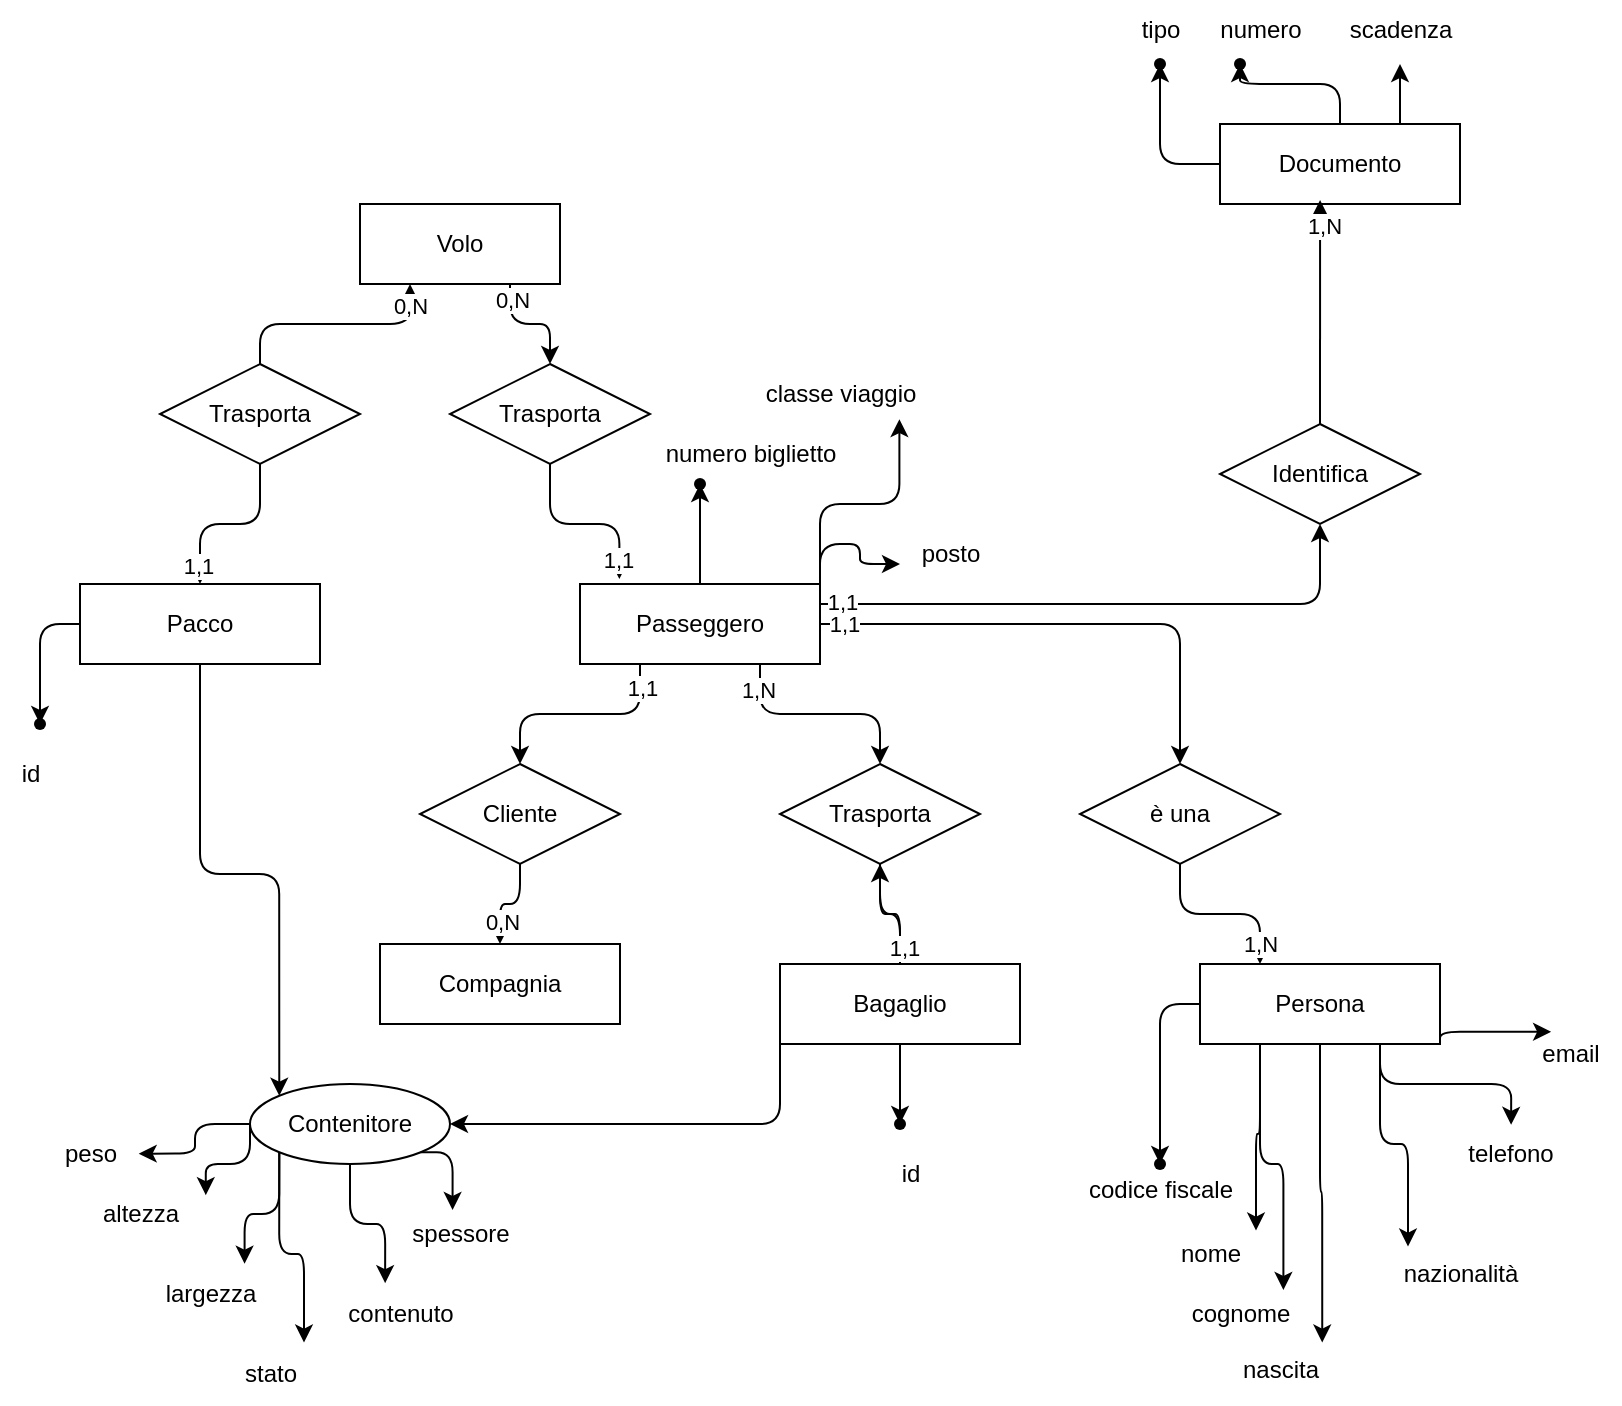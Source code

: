 <mxfile version="26.0.5">
  <diagram name="Page-1" id="YsuCL7h94WzehlAVwKo4">
    <mxGraphModel dx="659" dy="946" grid="1" gridSize="10" guides="1" tooltips="1" connect="1" arrows="1" fold="1" page="1" pageScale="1" pageWidth="850" pageHeight="1100" math="0" shadow="0">
      <root>
        <mxCell id="0" />
        <mxCell id="1" parent="0" />
        <mxCell id="87M5MBBCxFnqLgaria4e-21" style="edgeStyle=orthogonalEdgeStyle;orthogonalLoop=1;jettySize=auto;html=1;exitX=0.75;exitY=1;exitDx=0;exitDy=0;entryX=0.5;entryY=0;entryDx=0;entryDy=0;" edge="1" parent="1" source="87M5MBBCxFnqLgaria4e-1" target="87M5MBBCxFnqLgaria4e-10">
          <mxGeometry relative="1" as="geometry" />
        </mxCell>
        <mxCell id="87M5MBBCxFnqLgaria4e-89" value="0,N" style="edgeLabel;html=1;align=center;verticalAlign=middle;resizable=0;points=[];" vertex="1" connectable="0" parent="87M5MBBCxFnqLgaria4e-21">
          <mxGeometry x="-0.729" y="1" relative="1" as="geometry">
            <mxPoint as="offset" />
          </mxGeometry>
        </mxCell>
        <mxCell id="87M5MBBCxFnqLgaria4e-1" value="Volo" style="whiteSpace=wrap;html=1;align=center;rounded=0;" vertex="1" parent="1">
          <mxGeometry x="200" y="180" width="100" height="40" as="geometry" />
        </mxCell>
        <mxCell id="87M5MBBCxFnqLgaria4e-29" value="" style="edgeStyle=orthogonalEdgeStyle;orthogonalLoop=1;jettySize=auto;html=1;" edge="1" parent="1" source="87M5MBBCxFnqLgaria4e-2" target="87M5MBBCxFnqLgaria4e-28">
          <mxGeometry relative="1" as="geometry" />
        </mxCell>
        <mxCell id="87M5MBBCxFnqLgaria4e-47" style="edgeStyle=orthogonalEdgeStyle;orthogonalLoop=1;jettySize=auto;html=1;exitX=0.5;exitY=1;exitDx=0;exitDy=0;entryX=0;entryY=0;entryDx=0;entryDy=0;" edge="1" parent="1" source="87M5MBBCxFnqLgaria4e-2" target="87M5MBBCxFnqLgaria4e-45">
          <mxGeometry relative="1" as="geometry" />
        </mxCell>
        <mxCell id="87M5MBBCxFnqLgaria4e-2" value="Pacco" style="whiteSpace=wrap;html=1;rounded=0;" vertex="1" parent="1">
          <mxGeometry x="60" y="370" width="120" height="40" as="geometry" />
        </mxCell>
        <mxCell id="87M5MBBCxFnqLgaria4e-3" value="Compagnia" style="whiteSpace=wrap;html=1;rounded=0;" vertex="1" parent="1">
          <mxGeometry x="210" y="550" width="120" height="40" as="geometry" />
        </mxCell>
        <mxCell id="87M5MBBCxFnqLgaria4e-44" value="" style="edgeStyle=orthogonalEdgeStyle;orthogonalLoop=1;jettySize=auto;html=1;" edge="1" parent="1" source="87M5MBBCxFnqLgaria4e-4" target="87M5MBBCxFnqLgaria4e-43">
          <mxGeometry relative="1" as="geometry" />
        </mxCell>
        <mxCell id="87M5MBBCxFnqLgaria4e-48" style="edgeStyle=orthogonalEdgeStyle;orthogonalLoop=1;jettySize=auto;html=1;exitX=0;exitY=1;exitDx=0;exitDy=0;entryX=1;entryY=0.5;entryDx=0;entryDy=0;" edge="1" parent="1" source="87M5MBBCxFnqLgaria4e-4" target="87M5MBBCxFnqLgaria4e-45">
          <mxGeometry relative="1" as="geometry" />
        </mxCell>
        <mxCell id="87M5MBBCxFnqLgaria4e-95" value="" style="edgeStyle=orthogonalEdgeStyle;orthogonalLoop=1;jettySize=auto;html=1;" edge="1" parent="1" source="87M5MBBCxFnqLgaria4e-4" target="87M5MBBCxFnqLgaria4e-12">
          <mxGeometry relative="1" as="geometry" />
        </mxCell>
        <mxCell id="87M5MBBCxFnqLgaria4e-4" value="Bagaglio" style="whiteSpace=wrap;html=1;rounded=0;" vertex="1" parent="1">
          <mxGeometry x="410" y="560" width="120" height="40" as="geometry" />
        </mxCell>
        <mxCell id="87M5MBBCxFnqLgaria4e-16" style="edgeStyle=orthogonalEdgeStyle;orthogonalLoop=1;jettySize=auto;html=1;exitX=0.75;exitY=1;exitDx=0;exitDy=0;entryX=0.5;entryY=0;entryDx=0;entryDy=0;" edge="1" parent="1" source="87M5MBBCxFnqLgaria4e-5" target="87M5MBBCxFnqLgaria4e-12">
          <mxGeometry relative="1" as="geometry" />
        </mxCell>
        <mxCell id="87M5MBBCxFnqLgaria4e-96" value="1,N" style="edgeLabel;html=1;align=center;verticalAlign=middle;resizable=0;points=[];" vertex="1" connectable="0" parent="87M5MBBCxFnqLgaria4e-16">
          <mxGeometry x="-0.764" y="-1" relative="1" as="geometry">
            <mxPoint as="offset" />
          </mxGeometry>
        </mxCell>
        <mxCell id="87M5MBBCxFnqLgaria4e-17" style="edgeStyle=orthogonalEdgeStyle;orthogonalLoop=1;jettySize=auto;html=1;exitX=0.25;exitY=1;exitDx=0;exitDy=0;entryX=0.5;entryY=0;entryDx=0;entryDy=0;" edge="1" parent="1" source="87M5MBBCxFnqLgaria4e-5" target="87M5MBBCxFnqLgaria4e-11">
          <mxGeometry relative="1" as="geometry" />
        </mxCell>
        <mxCell id="87M5MBBCxFnqLgaria4e-92" value="1,1" style="edgeLabel;html=1;align=center;verticalAlign=middle;resizable=0;points=[];" vertex="1" connectable="0" parent="87M5MBBCxFnqLgaria4e-17">
          <mxGeometry x="-0.795" y="1" relative="1" as="geometry">
            <mxPoint as="offset" />
          </mxGeometry>
        </mxCell>
        <mxCell id="87M5MBBCxFnqLgaria4e-24" style="edgeStyle=orthogonalEdgeStyle;orthogonalLoop=1;jettySize=auto;html=1;exitX=1;exitY=0.5;exitDx=0;exitDy=0;entryX=0.5;entryY=0;entryDx=0;entryDy=0;" edge="1" parent="1" source="87M5MBBCxFnqLgaria4e-5" target="87M5MBBCxFnqLgaria4e-13">
          <mxGeometry relative="1" as="geometry" />
        </mxCell>
        <mxCell id="87M5MBBCxFnqLgaria4e-97" value="1,1" style="edgeLabel;html=1;align=center;verticalAlign=middle;resizable=0;points=[];" vertex="1" connectable="0" parent="87M5MBBCxFnqLgaria4e-24">
          <mxGeometry x="-0.902" relative="1" as="geometry">
            <mxPoint as="offset" />
          </mxGeometry>
        </mxCell>
        <mxCell id="87M5MBBCxFnqLgaria4e-26" style="edgeStyle=orthogonalEdgeStyle;orthogonalLoop=1;jettySize=auto;html=1;exitX=1;exitY=0.25;exitDx=0;exitDy=0;entryX=0.5;entryY=1;entryDx=0;entryDy=0;" edge="1" parent="1" source="87M5MBBCxFnqLgaria4e-5" target="87M5MBBCxFnqLgaria4e-14">
          <mxGeometry relative="1" as="geometry" />
        </mxCell>
        <mxCell id="87M5MBBCxFnqLgaria4e-99" value="&lt;div&gt;1,1&lt;/div&gt;" style="edgeLabel;html=1;align=center;verticalAlign=middle;resizable=0;points=[];" vertex="1" connectable="0" parent="87M5MBBCxFnqLgaria4e-26">
          <mxGeometry x="-0.923" y="1" relative="1" as="geometry">
            <mxPoint as="offset" />
          </mxGeometry>
        </mxCell>
        <mxCell id="87M5MBBCxFnqLgaria4e-81" value="" style="edgeStyle=orthogonalEdgeStyle;orthogonalLoop=1;jettySize=auto;html=1;" edge="1" parent="1" source="87M5MBBCxFnqLgaria4e-5" target="87M5MBBCxFnqLgaria4e-80">
          <mxGeometry relative="1" as="geometry" />
        </mxCell>
        <mxCell id="87M5MBBCxFnqLgaria4e-5" value="Passeggero" style="whiteSpace=wrap;html=1;rounded=0;" vertex="1" parent="1">
          <mxGeometry x="310" y="370" width="120" height="40" as="geometry" />
        </mxCell>
        <mxCell id="87M5MBBCxFnqLgaria4e-57" value="" style="edgeStyle=orthogonalEdgeStyle;orthogonalLoop=1;jettySize=auto;html=1;" edge="1" parent="1" source="87M5MBBCxFnqLgaria4e-6" target="87M5MBBCxFnqLgaria4e-56">
          <mxGeometry relative="1" as="geometry" />
        </mxCell>
        <mxCell id="87M5MBBCxFnqLgaria4e-59" value="" style="edgeStyle=orthogonalEdgeStyle;orthogonalLoop=1;jettySize=auto;html=1;" edge="1" parent="1" source="87M5MBBCxFnqLgaria4e-6" target="87M5MBBCxFnqLgaria4e-58">
          <mxGeometry relative="1" as="geometry" />
        </mxCell>
        <mxCell id="87M5MBBCxFnqLgaria4e-61" style="edgeStyle=orthogonalEdgeStyle;orthogonalLoop=1;jettySize=auto;html=1;exitX=0.75;exitY=0;exitDx=0;exitDy=0;" edge="1" parent="1" source="87M5MBBCxFnqLgaria4e-6">
          <mxGeometry relative="1" as="geometry">
            <mxPoint x="720" y="110" as="targetPoint" />
          </mxGeometry>
        </mxCell>
        <mxCell id="87M5MBBCxFnqLgaria4e-6" value="Documento" style="whiteSpace=wrap;html=1;rounded=0;" vertex="1" parent="1">
          <mxGeometry x="630" y="140" width="120" height="40" as="geometry" />
        </mxCell>
        <mxCell id="87M5MBBCxFnqLgaria4e-64" value="" style="edgeStyle=orthogonalEdgeStyle;orthogonalLoop=1;jettySize=auto;html=1;" edge="1" parent="1" source="87M5MBBCxFnqLgaria4e-7" target="87M5MBBCxFnqLgaria4e-63">
          <mxGeometry relative="1" as="geometry" />
        </mxCell>
        <mxCell id="87M5MBBCxFnqLgaria4e-7" value="Persona" style="whiteSpace=wrap;html=1;rounded=0;" vertex="1" parent="1">
          <mxGeometry x="620" y="560" width="120" height="40" as="geometry" />
        </mxCell>
        <mxCell id="87M5MBBCxFnqLgaria4e-19" style="edgeStyle=orthogonalEdgeStyle;orthogonalLoop=1;jettySize=auto;html=1;exitX=0.5;exitY=1;exitDx=0;exitDy=0;entryX=0.5;entryY=0;entryDx=0;entryDy=0;" edge="1" parent="1" source="87M5MBBCxFnqLgaria4e-9" target="87M5MBBCxFnqLgaria4e-2">
          <mxGeometry relative="1" as="geometry" />
        </mxCell>
        <mxCell id="87M5MBBCxFnqLgaria4e-91" value="1,1" style="edgeLabel;html=1;align=center;verticalAlign=middle;resizable=0;points=[];" vertex="1" connectable="0" parent="87M5MBBCxFnqLgaria4e-19">
          <mxGeometry x="0.794" y="-1" relative="1" as="geometry">
            <mxPoint as="offset" />
          </mxGeometry>
        </mxCell>
        <mxCell id="87M5MBBCxFnqLgaria4e-20" style="edgeStyle=orthogonalEdgeStyle;orthogonalLoop=1;jettySize=auto;html=1;exitX=0.5;exitY=0;exitDx=0;exitDy=0;entryX=0.25;entryY=1;entryDx=0;entryDy=0;" edge="1" parent="1" source="87M5MBBCxFnqLgaria4e-9" target="87M5MBBCxFnqLgaria4e-1">
          <mxGeometry relative="1" as="geometry" />
        </mxCell>
        <mxCell id="87M5MBBCxFnqLgaria4e-90" value="0,N" style="edgeLabel;html=1;align=center;verticalAlign=middle;resizable=0;points=[];" vertex="1" connectable="0" parent="87M5MBBCxFnqLgaria4e-20">
          <mxGeometry x="0.809" relative="1" as="geometry">
            <mxPoint as="offset" />
          </mxGeometry>
        </mxCell>
        <mxCell id="87M5MBBCxFnqLgaria4e-9" value="Trasporta" style="shape=rhombus;perimeter=rhombusPerimeter;whiteSpace=wrap;html=1;align=center;" vertex="1" parent="1">
          <mxGeometry x="100" y="260" width="100" height="50" as="geometry" />
        </mxCell>
        <mxCell id="87M5MBBCxFnqLgaria4e-22" style="edgeStyle=orthogonalEdgeStyle;orthogonalLoop=1;jettySize=auto;html=1;exitX=0.5;exitY=1;exitDx=0;exitDy=0;entryX=0.164;entryY=-0.061;entryDx=0;entryDy=0;entryPerimeter=0;" edge="1" parent="1" source="87M5MBBCxFnqLgaria4e-10" target="87M5MBBCxFnqLgaria4e-5">
          <mxGeometry relative="1" as="geometry" />
        </mxCell>
        <mxCell id="87M5MBBCxFnqLgaria4e-88" value="1,1" style="edgeLabel;html=1;align=center;verticalAlign=middle;resizable=0;points=[];" vertex="1" connectable="0" parent="87M5MBBCxFnqLgaria4e-22">
          <mxGeometry x="0.79" y="-1" relative="1" as="geometry">
            <mxPoint as="offset" />
          </mxGeometry>
        </mxCell>
        <mxCell id="87M5MBBCxFnqLgaria4e-10" value="Trasporta" style="shape=rhombus;perimeter=rhombusPerimeter;whiteSpace=wrap;html=1;align=center;" vertex="1" parent="1">
          <mxGeometry x="245" y="260" width="100" height="50" as="geometry" />
        </mxCell>
        <mxCell id="87M5MBBCxFnqLgaria4e-18" style="edgeStyle=orthogonalEdgeStyle;orthogonalLoop=1;jettySize=auto;html=1;exitX=0.5;exitY=1;exitDx=0;exitDy=0;entryX=0.5;entryY=0;entryDx=0;entryDy=0;" edge="1" parent="1" source="87M5MBBCxFnqLgaria4e-11" target="87M5MBBCxFnqLgaria4e-3">
          <mxGeometry relative="1" as="geometry" />
        </mxCell>
        <mxCell id="87M5MBBCxFnqLgaria4e-93" value="0,N" style="edgeLabel;html=1;align=center;verticalAlign=middle;resizable=0;points=[];" vertex="1" connectable="0" parent="87M5MBBCxFnqLgaria4e-18">
          <mxGeometry x="0.537" y="1" relative="1" as="geometry">
            <mxPoint as="offset" />
          </mxGeometry>
        </mxCell>
        <mxCell id="87M5MBBCxFnqLgaria4e-11" value="Cliente" style="shape=rhombus;perimeter=rhombusPerimeter;whiteSpace=wrap;html=1;align=center;" vertex="1" parent="1">
          <mxGeometry x="230" y="460" width="100" height="50" as="geometry" />
        </mxCell>
        <mxCell id="87M5MBBCxFnqLgaria4e-23" style="edgeStyle=orthogonalEdgeStyle;orthogonalLoop=1;jettySize=auto;html=1;exitX=0.5;exitY=1;exitDx=0;exitDy=0;entryX=0.5;entryY=0;entryDx=0;entryDy=0;" edge="1" parent="1" source="87M5MBBCxFnqLgaria4e-12" target="87M5MBBCxFnqLgaria4e-4">
          <mxGeometry relative="1" as="geometry" />
        </mxCell>
        <mxCell id="87M5MBBCxFnqLgaria4e-94" value="1,1" style="edgeLabel;html=1;align=center;verticalAlign=middle;resizable=0;points=[];" vertex="1" connectable="0" parent="87M5MBBCxFnqLgaria4e-23">
          <mxGeometry x="0.738" y="2" relative="1" as="geometry">
            <mxPoint as="offset" />
          </mxGeometry>
        </mxCell>
        <mxCell id="87M5MBBCxFnqLgaria4e-12" value="Trasporta" style="shape=rhombus;perimeter=rhombusPerimeter;whiteSpace=wrap;html=1;align=center;" vertex="1" parent="1">
          <mxGeometry x="410" y="460" width="100" height="50" as="geometry" />
        </mxCell>
        <mxCell id="87M5MBBCxFnqLgaria4e-25" style="edgeStyle=orthogonalEdgeStyle;orthogonalLoop=1;jettySize=auto;html=1;exitX=0.5;exitY=1;exitDx=0;exitDy=0;entryX=0.25;entryY=0;entryDx=0;entryDy=0;" edge="1" parent="1" source="87M5MBBCxFnqLgaria4e-13" target="87M5MBBCxFnqLgaria4e-7">
          <mxGeometry relative="1" as="geometry" />
        </mxCell>
        <mxCell id="87M5MBBCxFnqLgaria4e-98" value="1,N" style="edgeLabel;html=1;align=center;verticalAlign=middle;resizable=0;points=[];" vertex="1" connectable="0" parent="87M5MBBCxFnqLgaria4e-25">
          <mxGeometry x="0.762" relative="1" as="geometry">
            <mxPoint as="offset" />
          </mxGeometry>
        </mxCell>
        <mxCell id="87M5MBBCxFnqLgaria4e-13" value="è una" style="shape=rhombus;perimeter=rhombusPerimeter;whiteSpace=wrap;html=1;align=center;" vertex="1" parent="1">
          <mxGeometry x="560" y="460" width="100" height="50" as="geometry" />
        </mxCell>
        <mxCell id="87M5MBBCxFnqLgaria4e-14" value="Identifica" style="shape=rhombus;perimeter=rhombusPerimeter;whiteSpace=wrap;html=1;align=center;" vertex="1" parent="1">
          <mxGeometry x="630" y="290" width="100" height="50" as="geometry" />
        </mxCell>
        <mxCell id="87M5MBBCxFnqLgaria4e-27" style="edgeStyle=orthogonalEdgeStyle;orthogonalLoop=1;jettySize=auto;html=1;exitX=0.5;exitY=0;exitDx=0;exitDy=0;entryX=0.417;entryY=0.95;entryDx=0;entryDy=0;entryPerimeter=0;" edge="1" parent="1" source="87M5MBBCxFnqLgaria4e-14" target="87M5MBBCxFnqLgaria4e-6">
          <mxGeometry relative="1" as="geometry" />
        </mxCell>
        <mxCell id="87M5MBBCxFnqLgaria4e-100" value="1,N" style="edgeLabel;html=1;align=center;verticalAlign=middle;resizable=0;points=[];" vertex="1" connectable="0" parent="87M5MBBCxFnqLgaria4e-27">
          <mxGeometry x="0.778" y="-2" relative="1" as="geometry">
            <mxPoint as="offset" />
          </mxGeometry>
        </mxCell>
        <mxCell id="87M5MBBCxFnqLgaria4e-28" value="" style="shape=waypoint;sketch=0;size=6;pointerEvents=1;points=[];fillColor=default;resizable=0;rotatable=0;perimeter=centerPerimeter;snapToPoint=1;rounded=0;" vertex="1" parent="1">
          <mxGeometry x="30" y="430" width="20" height="20" as="geometry" />
        </mxCell>
        <mxCell id="87M5MBBCxFnqLgaria4e-30" value="id" style="text;html=1;align=center;verticalAlign=middle;resizable=0;points=[];autosize=1;strokeColor=none;fillColor=none;" vertex="1" parent="1">
          <mxGeometry x="20" y="450" width="30" height="30" as="geometry" />
        </mxCell>
        <mxCell id="87M5MBBCxFnqLgaria4e-32" value="peso" style="text;html=1;align=center;verticalAlign=middle;resizable=0;points=[];autosize=1;strokeColor=none;fillColor=none;" vertex="1" parent="1">
          <mxGeometry x="40" y="640" width="50" height="30" as="geometry" />
        </mxCell>
        <mxCell id="87M5MBBCxFnqLgaria4e-33" value="altezza" style="text;html=1;align=center;verticalAlign=middle;resizable=0;points=[];autosize=1;strokeColor=none;fillColor=none;" vertex="1" parent="1">
          <mxGeometry x="60" y="670" width="60" height="30" as="geometry" />
        </mxCell>
        <mxCell id="87M5MBBCxFnqLgaria4e-34" value="largezza" style="text;html=1;align=center;verticalAlign=middle;resizable=0;points=[];autosize=1;strokeColor=none;fillColor=none;" vertex="1" parent="1">
          <mxGeometry x="90" y="710" width="70" height="30" as="geometry" />
        </mxCell>
        <mxCell id="87M5MBBCxFnqLgaria4e-35" value="spessore" style="text;html=1;align=center;verticalAlign=middle;resizable=0;points=[];autosize=1;strokeColor=none;fillColor=none;" vertex="1" parent="1">
          <mxGeometry x="215" y="680" width="70" height="30" as="geometry" />
        </mxCell>
        <mxCell id="87M5MBBCxFnqLgaria4e-36" value="contenuto" style="text;html=1;align=center;verticalAlign=middle;resizable=0;points=[];autosize=1;strokeColor=none;fillColor=none;" vertex="1" parent="1">
          <mxGeometry x="180" y="720" width="80" height="30" as="geometry" />
        </mxCell>
        <mxCell id="87M5MBBCxFnqLgaria4e-37" value="stato" style="text;html=1;align=center;verticalAlign=middle;resizable=0;points=[];autosize=1;strokeColor=none;fillColor=none;" vertex="1" parent="1">
          <mxGeometry x="130" y="750" width="50" height="30" as="geometry" />
        </mxCell>
        <mxCell id="87M5MBBCxFnqLgaria4e-43" value="" style="shape=waypoint;sketch=0;size=6;pointerEvents=1;points=[];fillColor=default;resizable=0;rotatable=0;perimeter=centerPerimeter;snapToPoint=1;rounded=0;" vertex="1" parent="1">
          <mxGeometry x="460" y="630" width="20" height="20" as="geometry" />
        </mxCell>
        <mxCell id="87M5MBBCxFnqLgaria4e-45" value="Contenitore" style="ellipse;whiteSpace=wrap;html=1;align=center;" vertex="1" parent="1">
          <mxGeometry x="145" y="620" width="100" height="40" as="geometry" />
        </mxCell>
        <mxCell id="87M5MBBCxFnqLgaria4e-46" style="edgeStyle=orthogonalEdgeStyle;orthogonalLoop=1;jettySize=auto;html=1;exitX=0;exitY=0.5;exitDx=0;exitDy=0;entryX=0.987;entryY=0.494;entryDx=0;entryDy=0;entryPerimeter=0;" edge="1" parent="1" source="87M5MBBCxFnqLgaria4e-45" target="87M5MBBCxFnqLgaria4e-32">
          <mxGeometry relative="1" as="geometry" />
        </mxCell>
        <mxCell id="87M5MBBCxFnqLgaria4e-49" style="edgeStyle=orthogonalEdgeStyle;orthogonalLoop=1;jettySize=auto;html=1;exitX=1;exitY=1;exitDx=0;exitDy=0;entryX=0.447;entryY=0.1;entryDx=0;entryDy=0;entryPerimeter=0;" edge="1" parent="1" source="87M5MBBCxFnqLgaria4e-45" target="87M5MBBCxFnqLgaria4e-35">
          <mxGeometry relative="1" as="geometry" />
        </mxCell>
        <mxCell id="87M5MBBCxFnqLgaria4e-50" style="edgeStyle=orthogonalEdgeStyle;orthogonalLoop=1;jettySize=auto;html=1;exitX=0.5;exitY=1;exitDx=0;exitDy=0;entryX=0.407;entryY=-0.014;entryDx=0;entryDy=0;entryPerimeter=0;" edge="1" parent="1" source="87M5MBBCxFnqLgaria4e-45" target="87M5MBBCxFnqLgaria4e-36">
          <mxGeometry relative="1" as="geometry" />
        </mxCell>
        <mxCell id="87M5MBBCxFnqLgaria4e-51" style="edgeStyle=orthogonalEdgeStyle;orthogonalLoop=1;jettySize=auto;html=1;exitX=0;exitY=1;exitDx=0;exitDy=0;entryX=0.84;entryY=-0.024;entryDx=0;entryDy=0;entryPerimeter=0;" edge="1" parent="1" source="87M5MBBCxFnqLgaria4e-45" target="87M5MBBCxFnqLgaria4e-37">
          <mxGeometry relative="1" as="geometry" />
        </mxCell>
        <mxCell id="87M5MBBCxFnqLgaria4e-52" style="edgeStyle=orthogonalEdgeStyle;orthogonalLoop=1;jettySize=auto;html=1;exitX=0;exitY=1;exitDx=0;exitDy=0;entryX=0.747;entryY=-0.005;entryDx=0;entryDy=0;entryPerimeter=0;" edge="1" parent="1" source="87M5MBBCxFnqLgaria4e-45" target="87M5MBBCxFnqLgaria4e-34">
          <mxGeometry relative="1" as="geometry" />
        </mxCell>
        <mxCell id="87M5MBBCxFnqLgaria4e-53" style="edgeStyle=orthogonalEdgeStyle;orthogonalLoop=1;jettySize=auto;html=1;exitX=0;exitY=0.5;exitDx=0;exitDy=0;entryX=1.048;entryY=0.186;entryDx=0;entryDy=0;entryPerimeter=0;" edge="1" parent="1" source="87M5MBBCxFnqLgaria4e-45" target="87M5MBBCxFnqLgaria4e-33">
          <mxGeometry relative="1" as="geometry">
            <Array as="points">
              <mxPoint x="145" y="660" />
              <mxPoint x="123" y="660" />
            </Array>
          </mxGeometry>
        </mxCell>
        <mxCell id="87M5MBBCxFnqLgaria4e-54" value="id" style="text;html=1;align=center;verticalAlign=middle;resizable=0;points=[];autosize=1;strokeColor=none;fillColor=none;" vertex="1" parent="1">
          <mxGeometry x="460" y="650" width="30" height="30" as="geometry" />
        </mxCell>
        <mxCell id="87M5MBBCxFnqLgaria4e-55" value="tipo" style="text;html=1;align=center;verticalAlign=middle;resizable=0;points=[];autosize=1;strokeColor=none;fillColor=none;" vertex="1" parent="1">
          <mxGeometry x="580" y="78" width="40" height="30" as="geometry" />
        </mxCell>
        <mxCell id="87M5MBBCxFnqLgaria4e-56" value="" style="shape=waypoint;sketch=0;size=6;pointerEvents=1;points=[];fillColor=default;resizable=0;rotatable=0;perimeter=centerPerimeter;snapToPoint=1;rounded=0;" vertex="1" parent="1">
          <mxGeometry x="590" y="100" width="20" height="20" as="geometry" />
        </mxCell>
        <mxCell id="87M5MBBCxFnqLgaria4e-58" value="" style="shape=waypoint;sketch=0;size=6;pointerEvents=1;points=[];fillColor=default;resizable=0;rotatable=0;perimeter=centerPerimeter;snapToPoint=1;rounded=0;" vertex="1" parent="1">
          <mxGeometry x="630" y="100" width="20" height="20" as="geometry" />
        </mxCell>
        <mxCell id="87M5MBBCxFnqLgaria4e-60" value="numero" style="text;html=1;align=center;verticalAlign=middle;resizable=0;points=[];autosize=1;strokeColor=none;fillColor=none;" vertex="1" parent="1">
          <mxGeometry x="620" y="78" width="60" height="30" as="geometry" />
        </mxCell>
        <mxCell id="87M5MBBCxFnqLgaria4e-62" value="scadenza" style="text;html=1;align=center;verticalAlign=middle;resizable=0;points=[];autosize=1;strokeColor=none;fillColor=none;" vertex="1" parent="1">
          <mxGeometry x="685" y="78" width="70" height="30" as="geometry" />
        </mxCell>
        <mxCell id="87M5MBBCxFnqLgaria4e-63" value="" style="shape=waypoint;sketch=0;size=6;pointerEvents=1;points=[];fillColor=default;resizable=0;rotatable=0;perimeter=centerPerimeter;snapToPoint=1;rounded=0;" vertex="1" parent="1">
          <mxGeometry x="590" y="650" width="20" height="20" as="geometry" />
        </mxCell>
        <mxCell id="87M5MBBCxFnqLgaria4e-65" value="codice fiscale" style="text;html=1;align=center;verticalAlign=middle;resizable=0;points=[];autosize=1;strokeColor=none;fillColor=none;" vertex="1" parent="1">
          <mxGeometry x="550" y="658" width="100" height="30" as="geometry" />
        </mxCell>
        <mxCell id="87M5MBBCxFnqLgaria4e-66" value="nome" style="text;html=1;align=center;verticalAlign=middle;resizable=0;points=[];autosize=1;strokeColor=none;fillColor=none;" vertex="1" parent="1">
          <mxGeometry x="600" y="690" width="50" height="30" as="geometry" />
        </mxCell>
        <mxCell id="87M5MBBCxFnqLgaria4e-67" value="cognome" style="text;html=1;align=center;verticalAlign=middle;resizable=0;points=[];autosize=1;strokeColor=none;fillColor=none;" vertex="1" parent="1">
          <mxGeometry x="605" y="720" width="70" height="30" as="geometry" />
        </mxCell>
        <mxCell id="87M5MBBCxFnqLgaria4e-68" value="nascita" style="text;html=1;align=center;verticalAlign=middle;resizable=0;points=[];autosize=1;strokeColor=none;fillColor=none;" vertex="1" parent="1">
          <mxGeometry x="630" y="748" width="60" height="30" as="geometry" />
        </mxCell>
        <mxCell id="87M5MBBCxFnqLgaria4e-69" value="nazionalità" style="text;html=1;align=center;verticalAlign=middle;resizable=0;points=[];autosize=1;strokeColor=none;fillColor=none;" vertex="1" parent="1">
          <mxGeometry x="710" y="700" width="80" height="30" as="geometry" />
        </mxCell>
        <mxCell id="87M5MBBCxFnqLgaria4e-70" value="telefono" style="text;html=1;align=center;verticalAlign=middle;resizable=0;points=[];autosize=1;strokeColor=none;fillColor=none;" vertex="1" parent="1">
          <mxGeometry x="740" y="640" width="70" height="30" as="geometry" />
        </mxCell>
        <mxCell id="87M5MBBCxFnqLgaria4e-71" value="email" style="text;html=1;align=center;verticalAlign=middle;resizable=0;points=[];autosize=1;strokeColor=none;fillColor=none;" vertex="1" parent="1">
          <mxGeometry x="780" y="590" width="50" height="30" as="geometry" />
        </mxCell>
        <mxCell id="87M5MBBCxFnqLgaria4e-72" style="edgeStyle=orthogonalEdgeStyle;orthogonalLoop=1;jettySize=auto;html=1;exitX=0.25;exitY=1;exitDx=0;exitDy=0;entryX=0.96;entryY=0.11;entryDx=0;entryDy=0;entryPerimeter=0;" edge="1" parent="1" source="87M5MBBCxFnqLgaria4e-7" target="87M5MBBCxFnqLgaria4e-66">
          <mxGeometry relative="1" as="geometry" />
        </mxCell>
        <mxCell id="87M5MBBCxFnqLgaria4e-73" style="edgeStyle=orthogonalEdgeStyle;orthogonalLoop=1;jettySize=auto;html=1;exitX=0.25;exitY=1;exitDx=0;exitDy=0;entryX=0.81;entryY=0.1;entryDx=0;entryDy=0;entryPerimeter=0;" edge="1" parent="1" source="87M5MBBCxFnqLgaria4e-7" target="87M5MBBCxFnqLgaria4e-67">
          <mxGeometry relative="1" as="geometry" />
        </mxCell>
        <mxCell id="87M5MBBCxFnqLgaria4e-74" style="edgeStyle=orthogonalEdgeStyle;orthogonalLoop=1;jettySize=auto;html=1;exitX=0.5;exitY=1;exitDx=0;exitDy=0;entryX=0.852;entryY=0.043;entryDx=0;entryDy=0;entryPerimeter=0;" edge="1" parent="1" source="87M5MBBCxFnqLgaria4e-7" target="87M5MBBCxFnqLgaria4e-68">
          <mxGeometry relative="1" as="geometry" />
        </mxCell>
        <mxCell id="87M5MBBCxFnqLgaria4e-75" style="edgeStyle=orthogonalEdgeStyle;orthogonalLoop=1;jettySize=auto;html=1;exitX=0.75;exitY=1;exitDx=0;exitDy=0;entryX=0.175;entryY=0.043;entryDx=0;entryDy=0;entryPerimeter=0;" edge="1" parent="1" source="87M5MBBCxFnqLgaria4e-7" target="87M5MBBCxFnqLgaria4e-69">
          <mxGeometry relative="1" as="geometry" />
        </mxCell>
        <mxCell id="87M5MBBCxFnqLgaria4e-76" style="edgeStyle=orthogonalEdgeStyle;orthogonalLoop=1;jettySize=auto;html=1;exitX=0.75;exitY=1;exitDx=0;exitDy=0;entryX=0.508;entryY=0.014;entryDx=0;entryDy=0;entryPerimeter=0;" edge="1" parent="1" source="87M5MBBCxFnqLgaria4e-7" target="87M5MBBCxFnqLgaria4e-70">
          <mxGeometry relative="1" as="geometry" />
        </mxCell>
        <mxCell id="87M5MBBCxFnqLgaria4e-77" style="edgeStyle=orthogonalEdgeStyle;orthogonalLoop=1;jettySize=auto;html=1;exitX=1;exitY=1;exitDx=0;exitDy=0;entryX=0.311;entryY=0.129;entryDx=0;entryDy=0;entryPerimeter=0;" edge="1" parent="1" source="87M5MBBCxFnqLgaria4e-7" target="87M5MBBCxFnqLgaria4e-71">
          <mxGeometry relative="1" as="geometry">
            <Array as="points">
              <mxPoint x="740" y="594" />
            </Array>
          </mxGeometry>
        </mxCell>
        <mxCell id="87M5MBBCxFnqLgaria4e-80" value="" style="shape=waypoint;sketch=0;size=6;pointerEvents=1;points=[];fillColor=default;resizable=0;rotatable=0;perimeter=centerPerimeter;snapToPoint=1;rounded=0;" vertex="1" parent="1">
          <mxGeometry x="360" y="310" width="20" height="20" as="geometry" />
        </mxCell>
        <mxCell id="87M5MBBCxFnqLgaria4e-83" value="&lt;div&gt;numero biglietto&lt;/div&gt;" style="text;html=1;align=center;verticalAlign=middle;resizable=0;points=[];autosize=1;strokeColor=none;fillColor=none;" vertex="1" parent="1">
          <mxGeometry x="340" y="290" width="110" height="30" as="geometry" />
        </mxCell>
        <mxCell id="87M5MBBCxFnqLgaria4e-84" value="classe viaggio" style="text;html=1;align=center;verticalAlign=middle;resizable=0;points=[];autosize=1;strokeColor=none;fillColor=none;" vertex="1" parent="1">
          <mxGeometry x="390" y="260" width="100" height="30" as="geometry" />
        </mxCell>
        <mxCell id="87M5MBBCxFnqLgaria4e-85" value="posto" style="text;html=1;align=center;verticalAlign=middle;resizable=0;points=[];autosize=1;strokeColor=none;fillColor=none;" vertex="1" parent="1">
          <mxGeometry x="470" y="340" width="50" height="30" as="geometry" />
        </mxCell>
        <mxCell id="87M5MBBCxFnqLgaria4e-86" style="edgeStyle=orthogonalEdgeStyle;orthogonalLoop=1;jettySize=auto;html=1;exitX=1;exitY=0;exitDx=0;exitDy=0;entryX=0.797;entryY=0.919;entryDx=0;entryDy=0;entryPerimeter=0;" edge="1" parent="1" source="87M5MBBCxFnqLgaria4e-5" target="87M5MBBCxFnqLgaria4e-84">
          <mxGeometry relative="1" as="geometry" />
        </mxCell>
        <mxCell id="87M5MBBCxFnqLgaria4e-87" style="edgeStyle=orthogonalEdgeStyle;orthogonalLoop=1;jettySize=auto;html=1;exitX=1;exitY=0;exitDx=0;exitDy=0;entryX=0;entryY=0.667;entryDx=0;entryDy=0;entryPerimeter=0;" edge="1" parent="1" source="87M5MBBCxFnqLgaria4e-5" target="87M5MBBCxFnqLgaria4e-85">
          <mxGeometry relative="1" as="geometry" />
        </mxCell>
      </root>
    </mxGraphModel>
  </diagram>
</mxfile>
